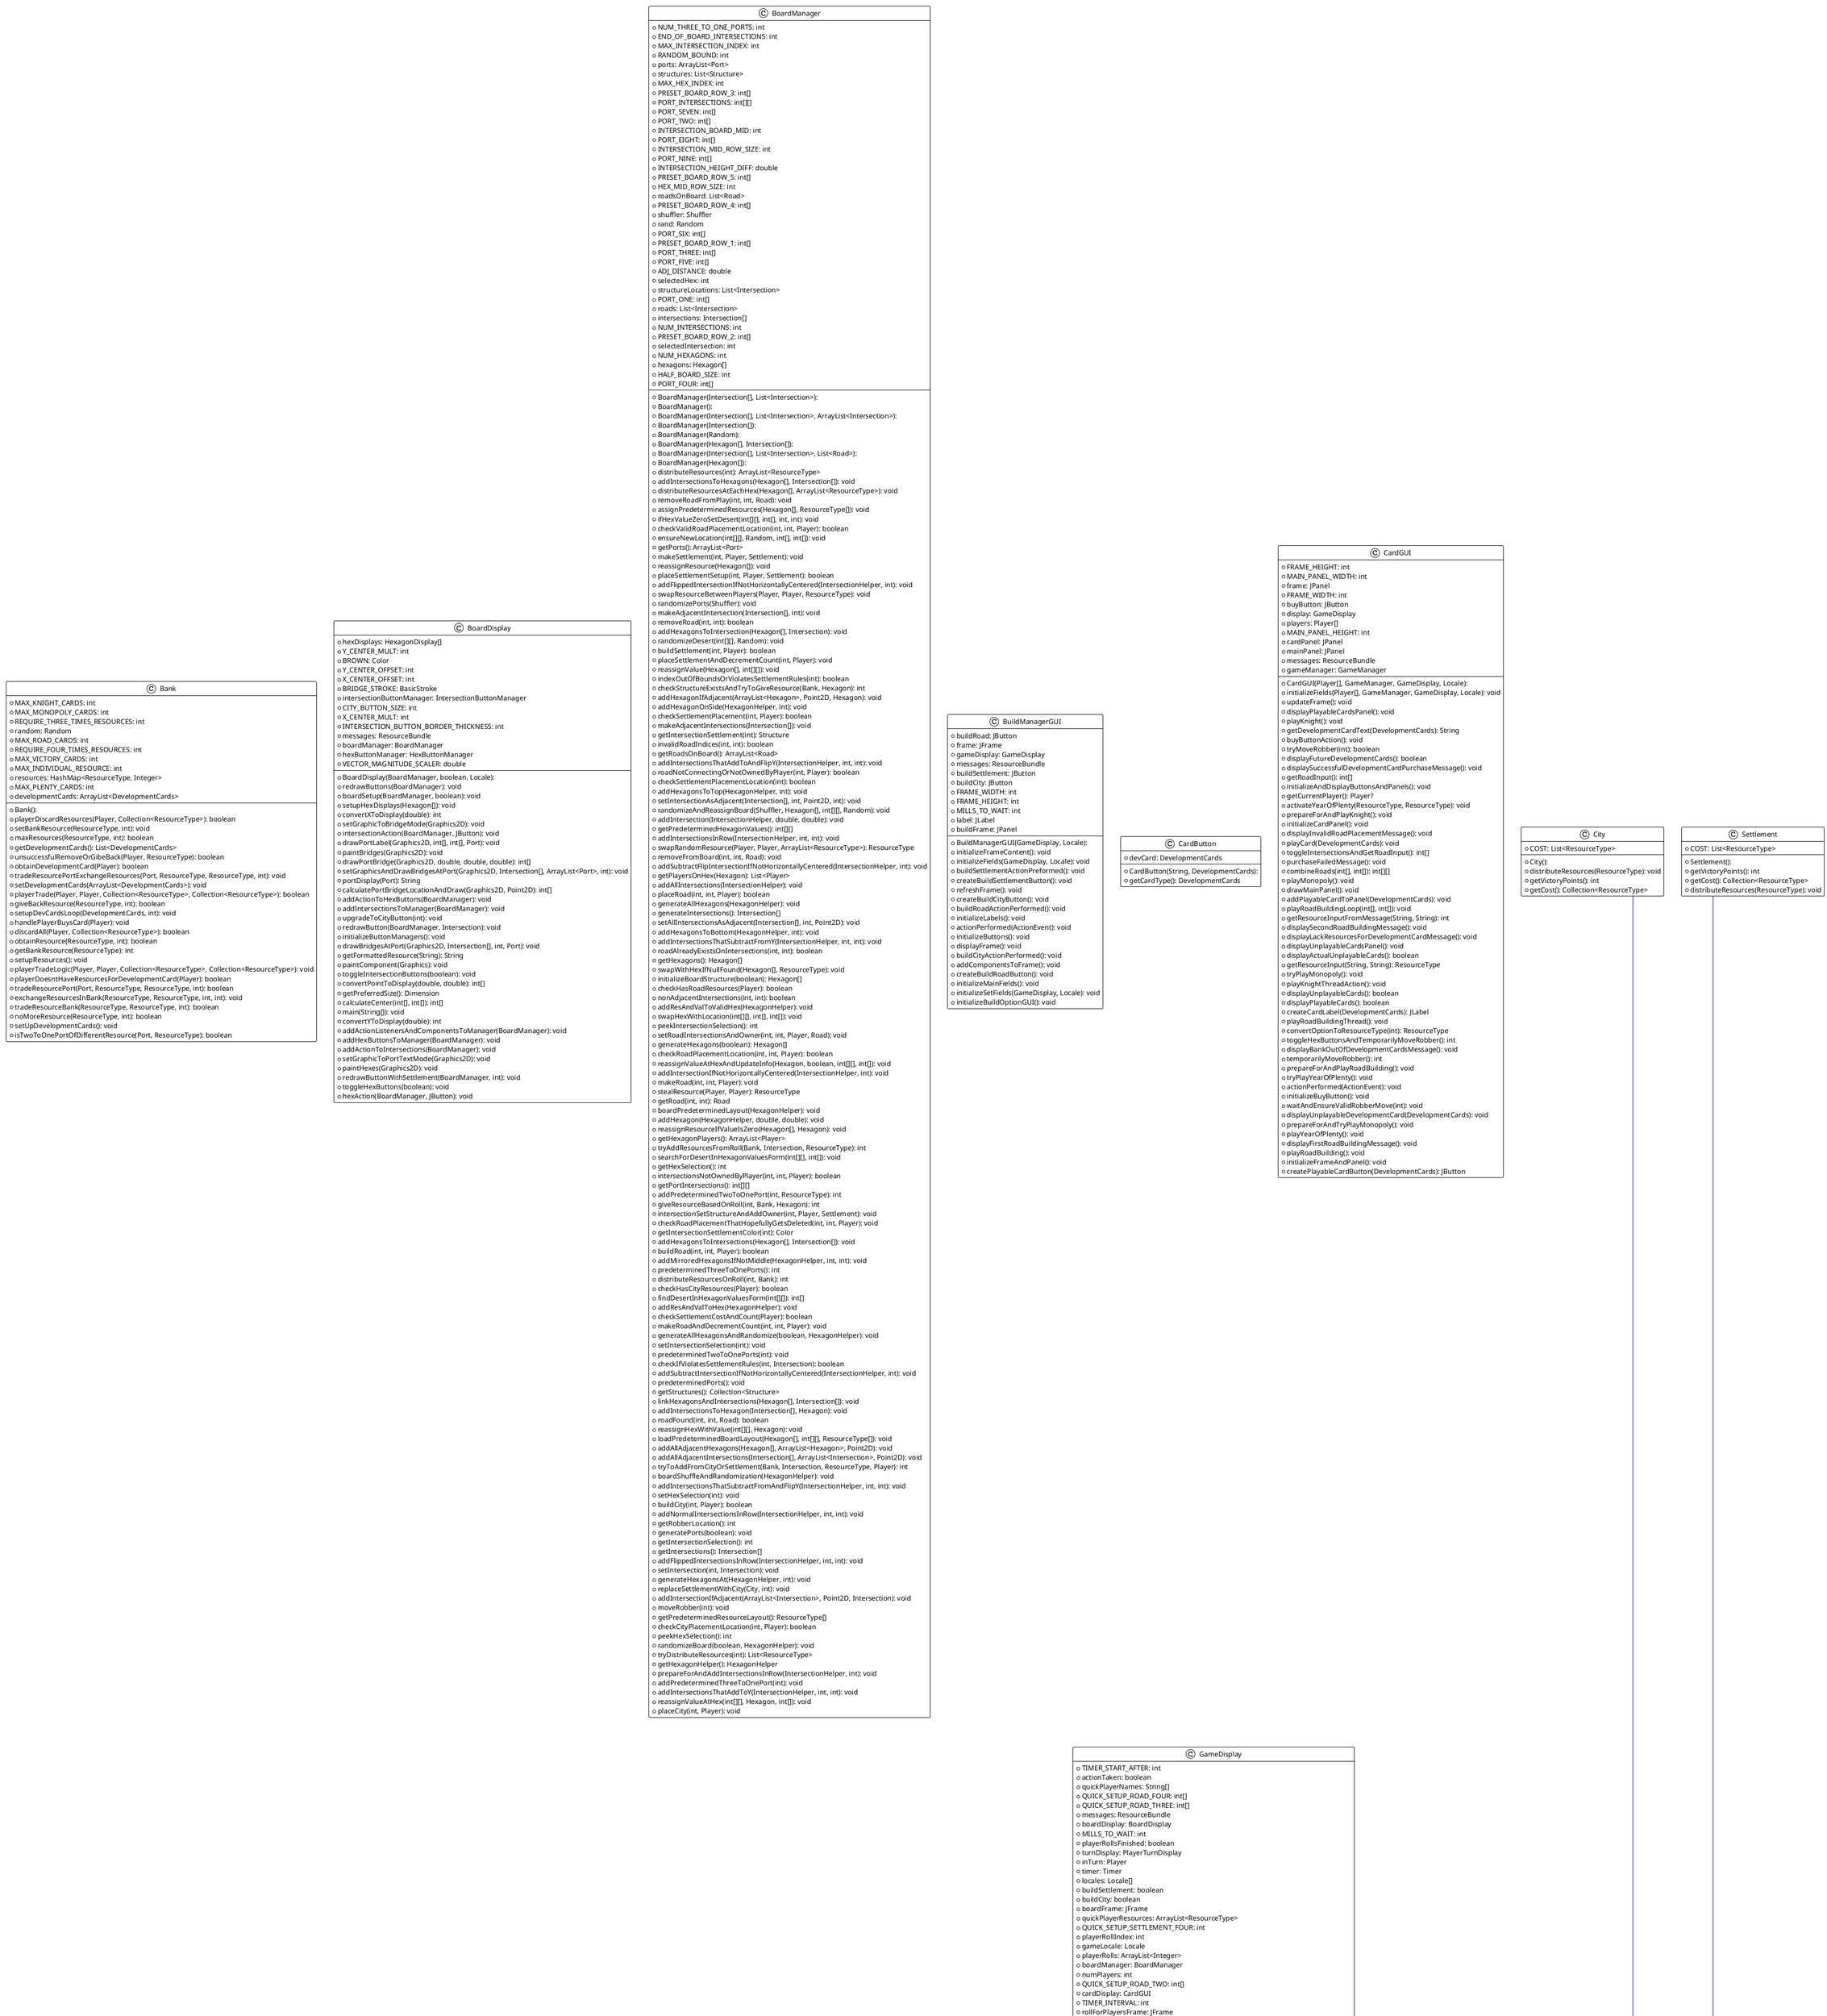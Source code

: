 @startuml

!theme plain
top to bottom direction
skinparam linetype ortho

class Bank {
  + Bank(): 
  + MAX_KNIGHT_CARDS: int
  + MAX_MONOPOLY_CARDS: int
  + REQUIRE_THREE_TIMES_RESOURCES: int
  + random: Random
  + MAX_ROAD_CARDS: int
  + REQUIRE_FOUR_TIMES_RESOURCES: int
  + MAX_VICTORY_CARDS: int
  + MAX_INDIVIDUAL_RESOURCE: int
  + resources: HashMap<ResourceType, Integer>
  + MAX_PLENTY_CARDS: int
  + developmentCards: ArrayList<DevelopmentCards>
  + playerDiscardResources(Player, Collection<ResourceType>): boolean
  + setBankResource(ResourceType, int): void
  + maxResources(ResourceType, int): boolean
  + getDevelopmentCards(): List<DevelopmentCards>
  + unsuccessfulRemoveOrGibeBack(Player, ResourceType): boolean
  + obtainDevelopmentCard(Player): boolean
  + tradeResourcePortExchangeResources(Port, ResourceType, ResourceType, int): void
  + setDevelopmentCards(ArrayList<DevelopmentCards>): void
  + playerTrade(Player, Player, Collection<ResourceType>, Collection<ResourceType>): boolean
  + giveBackResource(ResourceType, int): boolean
  + setupDevCardsLoop(DevelopmentCards, int): void
  + handlePlayerBuysCard(Player): void
  + discardAll(Player, Collection<ResourceType>): boolean
  + obtainResource(ResourceType, int): boolean
  + getBankResource(ResourceType): int
  + setupResources(): void
  + playerTradeLogic(Player, Player, Collection<ResourceType>, Collection<ResourceType>): void
  + playerDoesntHaveResourcesForDevelopmentCard(Player): boolean
  + tradeResourcePort(Port, ResourceType, ResourceType, int): boolean
  + exchangeResourcesInBank(ResourceType, ResourceType, int, int): void
  + tradeResourceBank(ResourceType, ResourceType, int): boolean
  + noMoreResource(ResourceType, int): boolean
  + setUpDevelopmentCards(): void
  + isTwoToOnePortOfDifferentResource(Port, ResourceType): boolean
}
class BoardDisplay {
  + BoardDisplay(BoardManager, boolean, Locale): 
  + hexDisplays: HexagonDisplay[]
  + Y_CENTER_MULT: int
  + BROWN: Color
  + Y_CENTER_OFFSET: int
  + X_CENTER_OFFSET: int
  + BRIDGE_STROKE: BasicStroke
  + intersectionButtonManager: IntersectionButtonManager
  + CITY_BUTTON_SIZE: int
  + X_CENTER_MULT: int
  + INTERSECTION_BUTTON_BORDER_THICKNESS: int
  + messages: ResourceBundle
  + boardManager: BoardManager
  + hexButtonManager: HexButtonManager
  + VECTOR_MAGNITUDE_SCALER: double
  + redrawButtons(BoardManager): void
  + boardSetup(BoardManager, boolean): void
  + setupHexDisplays(Hexagon[]): void
  + convertXToDisplay(double): int
  + setGraphicToBridgeMode(Graphics2D): void
  + intersectionAction(BoardManager, JButton): void
  + drawPortLabel(Graphics2D, int[], int[], Port): void
  + paintBridges(Graphics2D): void
  + drawPortBridge(Graphics2D, double, double, double): int[]
  + setGraphicsAndDrawBridgesAtPort(Graphics2D, Intersection[], ArrayList<Port>, int): void
  + portDisplay(Port): String
  + calculatePortBridgeLocationAndDraw(Graphics2D, Point2D): int[]
  + addActionToHexButtons(BoardManager): void
  + addIntersectionsToManager(BoardManager): void
  + upgradeToCityButton(int): void
  + redrawButton(BoardManager, Intersection): void
  + initializeButtonManagers(): void
  + drawBridgesAtPort(Graphics2D, Intersection[], int, Port): void
  + getFormattedResource(String): String
  + paintComponent(Graphics): void
  + toggleIntersectionButtons(boolean): void
  + convertPointToDisplay(double, double): int[]
  + getPreferredSize(): Dimension
  + calculateCenter(int[], int[]): int[]
  + main(String[]): void
  + convertYToDisplay(double): int
  + addActionListenersAndComponentsToManager(BoardManager): void
  + addHexButtonsToManager(BoardManager): void
  + addActionToIntersections(BoardManager): void
  + setGraphicToPortTextMode(Graphics2D): void
  + paintHexes(Graphics2D): void
  + redrawButtonWithSettlement(BoardManager, int): void
  + toggleHexButtons(boolean): void
  + hexAction(BoardManager, JButton): void
}
class BoardManager {
  + BoardManager(Intersection[], List<Intersection>): 
  + BoardManager(): 
  + BoardManager(Intersection[], List<Intersection>, ArrayList<Intersection>): 
  + BoardManager(Intersection[]): 
  + BoardManager(Random): 
  + BoardManager(Hexagon[], Intersection[]): 
  + BoardManager(Intersection[], List<Intersection>, List<Road>): 
  + BoardManager(Hexagon[]): 
  + NUM_THREE_TO_ONE_PORTS: int
  + END_OF_BOARD_INTERSECTIONS: int
  + MAX_INTERSECTION_INDEX: int
  + RANDOM_BOUND: int
  + ports: ArrayList<Port>
  + structures: List<Structure>
  + MAX_HEX_INDEX: int
  + PRESET_BOARD_ROW_3: int[]
  + PORT_INTERSECTIONS: int[][]
  + PORT_SEVEN: int[]
  + PORT_TWO: int[]
  + INTERSECTION_BOARD_MID: int
  + PORT_EIGHT: int[]
  + INTERSECTION_MID_ROW_SIZE: int
  + PORT_NINE: int[]
  + INTERSECTION_HEIGHT_DIFF: double
  + PRESET_BOARD_ROW_5: int[]
  + HEX_MID_ROW_SIZE: int
  + roadsOnBoard: List<Road>
  + PRESET_BOARD_ROW_4: int[]
  + shuffler: Shuffler
  + rand: Random
  + PORT_SIX: int[]
  + PRESET_BOARD_ROW_1: int[]
  + PORT_THREE: int[]
  + PORT_FIVE: int[]
  + ADJ_DISTANCE: double
  + selectedHex: int
  + structureLocations: List<Intersection>
  + PORT_ONE: int[]
  + roads: List<Intersection>
  + intersections: Intersection[]
  + NUM_INTERSECTIONS: int
  + PRESET_BOARD_ROW_2: int[]
  + selectedIntersection: int
  + NUM_HEXAGONS: int
  + hexagons: Hexagon[]
  + HALF_BOARD_SIZE: int
  + PORT_FOUR: int[]
  + distributeResources(int): ArrayList<ResourceType>
  + addIntersectionsToHexagons(Hexagon[], Intersection[]): void
  + distributeResourcesAtEachHex(Hexagon[], ArrayList<ResourceType>): void
  + removeRoadFromPlay(int, int, Road): void
  + assignPredeterminedResources(Hexagon[], ResourceType[]): void
  + ifHexValueZeroSetDesert(int[][], int[], int, int): void
  + checkValidRoadPlacementLocation(int, int, Player): boolean
  + ensureNewLocation(int[][], Random, int[], int[]): void
  + getPorts(): ArrayList<Port>
  + makeSettlement(int, Player, Settlement): void
  + reassignResource(Hexagon[]): void
  + placeSettlementSetup(int, Player, Settlement): boolean
  + addFlippedIntersectionIfNotHorizontallyCentered(IntersectionHelper, int): void
  + swapResourceBetweenPlayers(Player, Player, ResourceType): void
  + randomizePorts(Shuffler): void
  + makeAdjacentIntersection(Intersection[], int): void
  + removeRoad(int, int): boolean
  + addHexagonsToIntersection(Hexagon[], Intersection): void
  + randomizeDesert(int[][], Random): void
  + buildSettlement(int, Player): boolean
  + placeSettlementAndDecrementCount(int, Player): void
  + reassignValue(Hexagon[], int[][]): void
  + indexOutOfBoundsOrViolatesSettlementRules(int): boolean
  + checkStructureExistsAndTryToGiveResource(Bank, Hexagon): int
  + addHexagonIfAdjacent(ArrayList<Hexagon>, Point2D, Hexagon): void
  + addHexagonOnSide(HexagonHelper, int): void
  + checkSettlementPlacement(int, Player): boolean
  + makeAdjacentIntersections(Intersection[]): void
  + getIntersectionSettlement(int): Structure
  + invalidRoadIndices(int, int): boolean
  + getRoadsOnBoard(): ArrayList<Road>
  + addIntersectionsThatAddToAndFlipY(IntersectionHelper, int, int): void
  + roadNotConnectingOrNotOwnedByPlayer(int, Player): boolean
  + checkSettlementPlacementLocation(int): boolean
  + addHexagonsToTop(HexagonHelper, int): void
  + setIntersectionAsAdjacent(Intersection[], int, Point2D, int): void
  + randomizeAndReassignBoard(Shuffler, Hexagon[], int[][], Random): void
  + addIntersection(IntersectionHelper, double, double): void
  + getPredeterminedHexagonValues(): int[][]
  + addIntersectionsInRow(IntersectionHelper, int, int): void
  + swapRandomResource(Player, Player, ArrayList<ResourceType>): ResourceType
  + removeFromBoard(int, int, Road): void
  + addSubtractFlipIntersectionIfNotHorizontallyCentered(IntersectionHelper, int): void
  + getPlayersOnHex(Hexagon): List<Player>
  + addAllIntersections(IntersectionHelper): void
  + placeRoad(int, int, Player): boolean
  + generateAllHexagons(HexagonHelper): void
  + generateIntersections(): Intersection[]
  + setAllIntersectionsAsAdjacent(Intersection[], int, Point2D): void
  + addHexagonsToBottom(HexagonHelper, int): void
  + addIntersectionsThatSubtractFromY(IntersectionHelper, int, int): void
  + roadAlreadyExistsOnIntersections(int, int): boolean
  + getHexagons(): Hexagon[]
  + swapWithHexIfNullFound(Hexagon[], ResourceType): void
  + initializeBoardStructure(boolean): Hexagon[]
  + checkHasRoadResources(Player): boolean
  + nonAdjacentIntersections(int, int): boolean
  + addResAndValToValidHex(HexagonHelper): void
  + swapHexWithLocation(int[][], int[], int[]): void
  + peekIntersectionSelection(): int
  + setRoadIntersectionsAndOwner(int, int, Player, Road): void
  + generateHexagons(boolean): Hexagon[]
  + checkRoadPlacementLocation(int, int, Player): boolean
  + reassignValueAtHexAndUpdateInfo(Hexagon, boolean, int[][], int[]): void
  + addIntersectionIfNotHorizontallyCentered(IntersectionHelper, int): void
  + makeRoad(int, int, Player): void
  + stealResource(Player, Player): ResourceType
  + getRoad(int, int): Road
  + boardPredeterminedLayout(HexagonHelper): void
  + addHexagon(HexagonHelper, double, double): void
  + reassignResourceIfValueIsZero(Hexagon[], Hexagon): void
  + getHexagonPlayers(): ArrayList<Player>
  + tryAddResourcesFromRoll(Bank, Intersection, ResourceType): int
  + searchForDesertInHexagonValuesForm(int[][], int[]): void
  + getHexSelection(): int
  + intersectionsNotOwnedByPlayer(int, int, Player): boolean
  + getPortIntersections(): int[][]
  + addPredeterminedTwoToOnePort(int, ResourceType): int
  + giveResourceBasedOnRoll(int, Bank, Hexagon): int
  + intersectionSetStructureAndAddOwner(int, Player, Settlement): void
  + checkRoadPlacementThatHopefullyGetsDeleted(int, int, Player): void
  + getIntersectionSettlementColor(int): Color
  + addHexagonsToIntersections(Hexagon[], Intersection[]): void
  + buildRoad(int, int, Player): boolean
  + addMirroredHexagonsIfNotMiddle(HexagonHelper, int, int): void
  + predeterminedThreeToOnePorts(): int
  + distributeResourcesOnRoll(int, Bank): int
  + checkHasCityResources(Player): boolean
  + findDesertInHexagonValuesForm(int[][]): int[]
  + addResAndValToHex(HexagonHelper): void
  + checkSettlementCostAndCount(Player): boolean
  + makeRoadAndDecrementCount(int, int, Player): void
  + generateAllHexagonsAndRandomize(boolean, HexagonHelper): void
  + setIntersectionSelection(int): void
  + predeterminedTwoToOnePorts(int): void
  + checkIfViolatesSettlementRules(int, Intersection): boolean
  + addSubtractIntersectionIfNotHorizontallyCentered(IntersectionHelper, int): void
  + predeterminedPorts(): void
  + getStructures(): Collection<Structure>
  + linkHexagonsAndIntersections(Hexagon[], Intersection[]): void
  + addIntersectionsToHexagon(Intersection[], Hexagon): void
  + roadFound(int, int, Road): boolean
  + reassignHexWithValue(int[][], Hexagon): void
  + loadPredeterminedBoardLayout(Hexagon[], int[][], ResourceType[]): void
  + addAllAdjacentHexagons(Hexagon[], ArrayList<Hexagon>, Point2D): void
  + addAllAdjacentIntersections(Intersection[], ArrayList<Intersection>, Point2D): void
  + tryToAddFromCityOrSettlement(Bank, Intersection, ResourceType, Player): int
  + boardShuffleAndRandomization(HexagonHelper): void
  + addIntersectionsThatSubtractFromAndFlipY(IntersectionHelper, int, int): void
  + setHexSelection(int): void
  + buildCity(int, Player): boolean
  + addNormalIntersectionsInRow(IntersectionHelper, int, int): void
  + getRobberLocation(): int
  + generatePorts(boolean): void
  + getIntersectionSelection(): int
  + getIntersections(): Intersection[]
  + addFlippedIntersectionsInRow(IntersectionHelper, int, int): void
  + setIntersection(int, Intersection): void
  + generateHexagonsAt(HexagonHelper, int): void
  + replaceSettlementWithCity(City, int): void
  + addIntersectionIfAdjacent(ArrayList<Intersection>, Point2D, Intersection): void
  + moveRobber(int): void
  + getPredeterminedResourceLayout(): ResourceType[]
  + checkCityPlacementLocation(int, Player): boolean
  + peekHexSelection(): int
  + randomizeBoard(boolean, HexagonHelper): void
  + tryDistributeResources(int): List<ResourceType>
  + getHexagonHelper(): HexagonHelper
  + prepareForAndAddIntersectionsInRow(IntersectionHelper, int): void
  + addPredeterminedThreeToOnePort(int): void
  + addIntersectionsThatAddToY(IntersectionHelper, int, int): void
  + reassignValueAtHex(int[][], Hexagon, int[]): void
  + placeCity(int, Player): void
}
class BuildManagerGUI {
  + BuildManagerGUI(GameDisplay, Locale): 
  + buildRoad: JButton
  + frame: JFrame
  + gameDisplay: GameDisplay
  + messages: ResourceBundle
  + buildSettlement: JButton
  + buildCity: JButton
  + FRAME_WIDTH: int
  + FRAME_HEIGHT: int
  + MILLS_TO_WAIT: int
  + label: JLabel
  + buildFrame: JPanel
  + initializeFrameContent(): void
  + initializeFields(GameDisplay, Locale): void
  + buildSettlementActionPreformed(): void
  + createBuildSettlementButton(): void
  + refreshFrame(): void
  + createBuildCityButton(): void
  + buildRoadActionPerformed(): void
  + initializeLabels(): void
  + actionPerformed(ActionEvent): void
  + initializeButtons(): void
  + displayFrame(): void
  + buildCityActionPerformed(): void
  + addComponentsToFrame(): void
  + createBuildRoadButton(): void
  + initializeMainFields(): void
  + initializeSetFields(GameDisplay, Locale): void
  + initializeBuildOptionGUI(): void
}
class CardButton {
  + CardButton(String, DevelopmentCards): 
  + devCard: DevelopmentCards
  + getCardType(): DevelopmentCards
}
class CardGUI {
  + CardGUI(Player[], GameManager, GameDisplay, Locale): 
  + FRAME_HEIGHT: int
  + MAIN_PANEL_WIDTH: int
  + frame: JPanel
  + FRAME_WIDTH: int
  + buyButton: JButton
  + display: GameDisplay
  + players: Player[]
  + MAIN_PANEL_HEIGHT: int
  + cardPanel: JPanel
  + mainPanel: JPanel
  + messages: ResourceBundle
  + gameManager: GameManager
  + initializeFields(Player[], GameManager, GameDisplay, Locale): void
  + updateFrame(): void
  + displayPlayableCardsPanel(): void
  + playKnight(): void
  + getDevelopmentCardText(DevelopmentCards): String
  + buyButtonAction(): void
  + tryMoveRobber(int): boolean
  + displayFutureDevelopmentCards(): boolean
  + displaySuccessfulDevelopmentCardPurchaseMessage(): void
  + getRoadInput(): int[]
  + initializeAndDisplayButtonsAndPanels(): void
  + getCurrentPlayer(): Player?
  + activateYearOfPlenty(ResourceType, ResourceType): void
  + prepareForAndPlayKnight(): void
  + initializeCardPanel(): void
  + displayInvalidRoadPlacementMessage(): void
  + playCard(DevelopmentCards): void
  + toggleIntersectionsAndGetRoadInput(): int[]
  + purchaseFailedMessage(): void
  + combineRoads(int[], int[]): int[][]
  + playMonopoly(): void
  + drawMainPanel(): void
  + addPlayableCardToPanel(DevelopmentCards): void
  + playRoadBuildingLoop(int[], int[]): void
  + getResourceInputFromMessage(String, String): int
  + displaySecondRoadBuildingMessage(): void
  + displayLackResourcesForDevelopmentCardMessage(): void
  + displayUnplayableCardsPanel(): void
  + displayActualUnplayableCards(): boolean
  + getResourceInput(String, String): ResourceType
  + tryPlayMonopoly(): void
  + playKnightThreadAction(): void
  + displayUnplayableCards(): boolean
  + displayPlayableCards(): boolean
  + createCardLabel(DevelopmentCards): JLabel
  + playRoadBuildingThread(): void
  + convertOptionToResourceType(int): ResourceType
  + toggleHexButtonsAndTemporarilyMoveRobber(): int
  + displayBankOutOfDevelopmentCardsMessage(): void
  + temporarilyMoveRobber(): int
  + prepareForAndPlayRoadBuilding(): void
  + tryPlayYearOfPlenty(): void
  + actionPerformed(ActionEvent): void
  + initializeBuyButton(): void
  + waitAndEnsureValidRobberMove(int): void
  + displayUnplayableDevelopmentCard(DevelopmentCards): void
  + prepareForAndTryPlayMonopoly(): void
  + playYearOfPlenty(): void
  + displayFirstRoadBuildingMessage(): void
  + playRoadBuilding(): void
  + initializeFrameAndPanel(): void
  + createPlayableCardButton(DevelopmentCards): JButton
}
class City {
  + City(): 
  + COST: List<ResourceType>
  + distributeResources(ResourceType): void
  + getVictoryPoints(): int
  + getCost(): Collection<ResourceType>
}
class ColorPickerDisplay {
  + ColorPickerDisplay(int, Locale): 
  + messages: ResourceBundle
  + colorArray: Color[]
  + colorsPicked: int
  + getUserColor(): Color
  + chooseColor(): Color
  + colorSelectMessage(): Color
  + colorArrayContains(Color): boolean
  + colorSelectionErrorMessage(): Color
}
class DevelopmentCardManager {
  + DevelopmentCardManager(Player[], Bank, BoardManager): 
  + board: BoardManager
  + largestArmyOwner: Player
  + MAX_HEX_INDEX: int
  + players: Player[]
  + MIN_ROADS_FOR_LONGEST: int
  + longestRoadOwner: Player
  + MIN_FOR_ARMY: int
  + bank: Bank
  + AT_LEAST_THREE_UNIQUE_INTERSECTIONS: int
  + validateHasKnightCard(Player): void
  + dfsSetCurrentToNext(DFSPackage, int, SearchState, Intersection): void
  + packageSetup(Intersection, Player, HashSet<Intersection>): DFSPackage
  + playYearOfPlenty(Player, ResourceType, ResourceType): Collection<ResourceType>
  + validateHexIndexRange(int): void
  + addResourcesToPlayer(Player, ResourceType, ResourceType): void
  + findLongestRoad(Player[], Road[]): boolean
  + getNumPlayedKnights(Player): int
  + validatePlayKnight(Player, Player, int): boolean
  + validateRobberNotOnHexAlready(int): void
  + checkIfInsufficientResources(ResourceType, ResourceType): boolean
  + validatePlayRoadBuilding(int[][]): void
  + playKnight(Player, Player, int): ResourceType
  + ensureValidPlayerForHex(Player, int, ArrayList<Player>): void
  + dfs(DFSPackage, int, SearchState): void
  + noPlayerToStealFrom(Player): void
  + longestRoadDecision(SearchState): boolean
  + updateLargestArmy(Player): void
  + longestRoadInnerInnerLoop(Player, SearchState, Intersection): void
  + getLongestRoadOwner(): Player
  + checkNoMoreResourceForEach(ResourceType, ResourceType): boolean
  + placementFails(Player, int[][]): boolean
  + moveRobberAndGetPlayersOnHex(int): ArrayList<Player>
  + preprocessStates(Player, Road, SearchState): void
  + validateTargetPlayerOnNewHex(Player, int): boolean
  + getMostKnightsPlayed(): int
  + getLargestArmyOwner(): Player
  + playRoadBuilding(Player, int[][]): boolean
  + initializeDFS(Intersection, Player, HashSet<Intersection>, DFSPackage): void
  + setStateHelper(int, Player, SearchState): void
  + placeRoadBuildingRoads(Player, int[][]): boolean
  + moveRobberBackAndErrorIfPlayerNotOnHex(Player, int, ArrayList<Player>): void
  + preprocessInnerLoop(Player[], Road, SearchState): void
  + dfsOuterLoop(DFSPackage, int, SearchState): void
  + dfsInnerLoop(DFSPackage, Road, int, SearchState): void
  + setState(int, Player, SearchState): void
  + makeIntersectionSet(int[][]): HashSet<Integer>
  + longestRoadInnerLoop(Player, SearchState): void
  + longestRoadLoop(Player[], SearchState): void
  + setLargestArmyOwner(Player): void
  + getPossibleStolenResource(Player, Player, boolean): ResourceType
  + preprocessRoads(Player[], Road[], SearchState): void
  + playMonopoly(Player, ResourceType): Collection<ResourceType>
  + setLongestRoadOwner(Player): void
  + checkSecondRoadPlacement(Player, int[][]): boolean
}
enum DevelopmentCards << enumeration >> {
  + DevelopmentCards(): 
  + KNIGHT: 
  + ROAD: 
  + PLENTY: 
  + MONOPOLY: 
  + VICTORY: 
  + valueOf(String): DevelopmentCards
  + values(): DevelopmentCards[]
}
class DiceManager {
  + DiceManager(int): 
  + DICE_MAX_ROLL: int
  + DICE_MIN_ROLL: int
  + lastRoll: int
  + random: Random
  + dice: int[]
  + playerHasRolledDice: boolean
  + getCurrentDiceRoll(Random): int
  + updateDice(Random): void
  + getDie(int): int
  + rollAllDice(Random): int
  + getIndividualDiceRolls(): int[]
  + hasPlayerRolledDice(): boolean
  + rollAllDice(): int
  + getNumDice(): int
  + getSumOfDice(): int
  + getCurrentDiceRoll(): int
  + getDie(int, Random): int
  + invalidateDice(): void
  + rollDiceIfNotRolled(Random): void
}
class DicePanel {
  + DicePanel(Player[], GameManager, Locale): 
  + diceManager: DiceManager
  + DICE_GRIDBAG_Y_POSITION: int
  + diceLabels: JLabel[]
  + buttonsToEnable: ArrayList<JButton>
  + DICE_ROW: int
  + SMALL_INSET_PADDING: int
  + DICE_SMALL_PADDING: int
  + DICE_LARGE_PADDING: int
  + players: Player[]
  + PLAYER_SMALL_INSET_PADDING: int
  + rollDiceButton: JButton
  + gameManager: GameManager
  + DICE_IMAGE_HEIGHT: int
  + DICE_BOTTOM_GRID_BAG_WIDTH: int
  + PLAYER_LARGE_INSET_PADDING: int
  + DICE_GRIDBAG_X_POSITION: int
  + DICE_IMAGE_WIDTH: int
  + LARGE_INSET_PADDING: int
  + messages: ResourceBundle
  + getDiceImageIcon(int): ImageIcon
  + generateDiceConstraints(int): GridBagConstraints
  + addDiceLabelsIfNull(int, ImageIcon): void
  + updateDiceImages(): void
  + setDiceButtonWeightAndInsetsConstraints(GridBagConstraints): void
  + main(String[]): void
  + resetButtons(): void
  + initializeSetFields(Player[], GameManager, Locale): void
  + enableButtons(): void
  + tryLoadDiceImage(int): BufferedImage
  + setDiceGridConstraints(int, GridBagConstraints): void
  + adjustLeftDicePadding(int): int
  + addDiceButtonAndLabels(GameManager): void
  + loadDiceImage(int): BufferedImage
  + rollDiceButtonAction(): void
  + addDiceButton(): void
  + addButtonsToEnable(JButton[]): void
  + getBufferedImage(int): BufferedImage
  + setDiceButtonGridConstraints(GridBagConstraints): void
  + updateDiceImage(int, int): void
  + setDiceConstraints(int, GridBagConstraints): void
  + setDiceInsetAndAnchorConstraints(GridBagConstraints, int): void
  + scaleAndSetDiceImage(int, int): void
}
class GameDisplay {
  + GameDisplay(boolean): 
  + TIMER_START_AFTER: int
  + actionTaken: boolean
  + quickPlayerNames: String[]
  + QUICK_SETUP_ROAD_FOUR: int[]
  + QUICK_SETUP_ROAD_THREE: int[]
  + messages: ResourceBundle
  + boardDisplay: BoardDisplay
  + MILLS_TO_WAIT: int
  + playerRollsFinished: boolean
  + turnDisplay: PlayerTurnDisplay
  + inTurn: Player
  + timer: Timer
  + locales: Locale[]
  + buildSettlement: boolean
  + buildCity: boolean
  + boardFrame: JFrame
  + quickPlayerResources: ArrayList<ResourceType>
  + QUICK_SETUP_SETTLEMENT_FOUR: int
  + playerRollIndex: int
  + gameLocale: Locale
  + playerRolls: ArrayList<Integer>
  + boardManager: BoardManager
  + numPlayers: int
  + QUICK_SETUP_ROAD_TWO: int[]
  + cardDisplay: CardGUI
  + TIMER_INTERVAL: int
  + rollForPlayersFrame: JFrame
  + QUICK_SETUP_ROAD_ONE: int[]
  + QUICK_SETUP_SETTLEMENT_THREE: int
  + QUICK_SETUP_SETTLEMENT_ONE: int
  + QUICK_SETUP_SETTLEMENT_TWO: int
  + ROBBER_ROLL: int
  + buildRoad: boolean
  + diceManager: DiceManager
  + gameManager: GameManager
  + players: Player[]
  + dicePanel: DicePanel
  + playersStats: PlayersStatsGUI
  + RESOURCE_BUNDLE: String
  + colorPickerDisplay: ColorPickerDisplay
  + quickPlayerColors: Color[]
  + toggleIntersectionButtons(boolean): void
  + gameWonMessage(Player): void
  + repaintBoardHexes(): void
  + placeRoad(Player, int, int): boolean
  + handleResourceDistributionOnRoll(): void
  + getNewPlayerNameAfterErrorMessage(): String
  + initialBoardSetupSecondSettlementAndRoadPlacement(Player[]): void
  + buildCityMessage(): void
  + handlePlayersRobberDiscard(): void
  + getPlayerNumMessageAfterError(): String
  + mainGameLoop(): void
  + setNewPlayerOrder(ArrayList<Player>): void
  + waitForPlayerRolls(): void
  + handleCityAction(Player): void
  + repaintButtons(): void
  + setupPlayer(int): void
  + sleepForInput(): void
  + addPlayerLabelAndDicePanelToFrame(): void
  + getAndTrySettlementPlacement(Player, boolean): boolean
  + tryBuildCity(Player): void
  + placeSecondInitialQuickSetupSettlements(): void
  + doSingleTurnAndSetupForNextTurnIfGameNotOver(): boolean
  + initialBoardSetup(Player[]): void
  + getAndTryRoadPlacement(Player): boolean
  + invalidSettlementPlacementMessage(): void
  + doQuickOrNormalSetup(boolean): void
  + actionPerformed(ActionEvent): void
  + quickSetup(): void
  + createRollForPlayerFrame(): void
  + waitForTurnOver(Player): void
  + handleMoveRobber(): void
  + handleRobberActions(Player): void
  + placeSettlement(Player, boolean, int): boolean
  + getPlayerName(int): String
  + addSecondaryDisplaysToFrame(): void
  + setupTimer(): void
  + setupPlayers(): void
  + startPlayerRobberDiscardAndWaitForSuccess(int): void
  + getIntersectionButtonSelection(): int
  + handleRoadAction(Player): void
  + getPlayerNameMessage(int): String
  + handlePlayerRobberDiscard(int): void
  + getUniquePlayerRoll(): void
  + getPlayerNumMessage(): String
  + addPlayersToStealFromToMap(Player, ArrayList<Player>, Map<String, Player>): void
  + invalidCityPlacementMessage(): void
  + getPlayerToStealFrom(Player): Player
  + invalidRoadPlacementDisplay(): void
  + runGame(): void
  + setupLanguage(): void
  + handleSettlementAction(Player): void
  + initAndDisplaySecondaryDisplays(): void
  + updatePlayerInfoForTurn(Player): void
  + setupForFirstTurn(): void
  + quickSetupPlayers(): void
  + chooseQuickSetup(): boolean
  + initialBoardSetupFirstSettlementAndRoadPlacement(Player[]): void
  + initBoard(): void
  + normalSetup(): void
  + initializeRollForPlayersFrameAndDicePanel(): void
  + addConfirmButtonToFrame(): void
  + singleTurn(Player): void
  + initialRoadDisplay(int, String): void
  + placeSecondInitialQuickSetupRoads(): void
  + moveRobberMessage(): void
  + tryRoadPlacement(Player, int, int): boolean
  + placeQuickSetupStructures(): void
  + getFormattedResourceStolen(String): String
  + placeFirstInitialQuickSetupSettlements(): void
  + buildSettlementMessage(): void
  + addBoardDisplayToFrame(): void
  + tryStealResourceWithMessageToPlayers(Player, Player): void
  + displayRobberResourceStolenMessage(String, String): void
  + waitForHexSelection(): int
  + tryFirstSettlementAndRoadPlacement(Player[], int): void
  + trySecondRoadAndSettlementPlacement(Player[], int): void
  + invalidSettlementPlacementDisplay(): void
  + getFormattedDiscardMessage(int): String
  + setLanguage(String): void
  + sevenRolled(Player): void
  + waitForActionTaken(): void
  + initBoardDisplay(): void
  + getPlayerToStealFromMessage(String[]): String
  + trySettlementPlacement(Player, boolean, int): boolean
  + initialSettlementDisplay(int, String): void
  + hasInTurnWonTheGame(): void
  + buildRoad(Player, int, int): void
  + setupForNextPlayerRoll(): void
  + placeFirstInitialQuickSetupRoads(): void
  + rollForPlayerOrder(): void
  + handleActionOptions(Player): void
  + buildRoadMessage(): void
  + getSetupStyle(String[]): String
  + tryBuildSettlement(Player): void
  + getNameOfPlayerToSteal(Map<String, Player>): String
  + waitForRoadPlacement(Player): void
  + discardCardsMessage(int): void
  + waitForSettlementPlacement(Player, boolean): void
  + invalidPlayerNameMessage(): void
  + setupPlayerMap(Player): Map<String, Player>
  + setup(boolean): void
  + displayRobberNoPlayersToStealFrom(): void
  + sevenRolledMessage(): void
  + setPlayerRollsFinished(): void
  + tryRobberMovement(): boolean
  + quickSetupPlayer(int): void
  + displayRobberPlacementError(): void
  + waitForIntersectionButtonSelection(): void
  + repaintBoard(): void
  + initializeSecondaryDisplays(): void
  + getFormattedStructureMessage(String, String): String
  + initBoardFrame(): void
  + tryBuildRoad(Player): void
  + stealResourceWithMessageToPlayers(Player, Player): void
  + waitForDiceRoll(GameManager): int
  + initializeGameAndBoardManager(int): void
  + confirmRollButtonAction(): void
  + invalidRoadPlacementMessage(): void
  + getPlayerByName(String): Player?
  + getPlayerNum(): int
  + toggleHexButtons(boolean): void
  + handlePlayerSetup(boolean): void
  + formatResourceStolenMessage(String, String): String
  + getFormattedPlayerMessage(String, int): String
  + tryMainGameLoop(): void
}
class GameManager {
  + GameManager(): 
  + GameManager(int): 
  + GameManager(int, BoardManager, DevelopmentCardManager): 
  + GameManager(int, BoardManager): 
  + GameManager(Player[], BoardManager): 
  + GameManager(DevelopmentCardManager, Player[], BoardManager, Bank): 
  + GameManager(Player[], BoardManager, Bank): 
  + GameManager(Player[], BoardManager, Bank, DiceManager): 
  + diceManager: DiceManager
  + SCORE_TO_WIN: int
  + numPlayers: int
  + MULTIPLE_OF_FOUR: int
  + inTurn: Player
  + boardManager: BoardManager
  + MIN_PLAYERS: int
  + inTurnIndex: int
  + gameOver: boolean
  + players: Player[]
  + MAX_INTERSECTION_INDEX: int
  + MAX_PLAYERS: int
  + bank: Bank
  + cardManager: DevelopmentCardManager
  + MAX_HEX_INDEX: int
  + getNumVictoryCards(Player): int
  + getCurrentDiceRoll(): int
  + setPlayer(int, Player): boolean
  + getStructureVictoryPoints(BoardManager, Player): int
  + buildRoad(int, int, Player): boolean
  + playYearOfPlenty(ResourceType, ResourceType): Collection<ResourceType>
  + reorderPlayersBasedOnDice(int[], ArrayList<Integer>, ArrayList<Player>): Player[]
  + setBankResource(ResourceType, int): void
  + distributeResourcesToPlayer(Player, List<ResourceType>): void
  + removePlayerResource(ResourceType, int): void
  + calculateVictoryPointsForPlayer(BoardManager, Player): int
  + calculateVictoryPointsForPlayer(Player): int
  + getFutureDevelopmentCards(): Collection<DevelopmentCards>
  + setInTurnPlayer(int): void
  + buyDevelopmentCard(): boolean
  + validateIntersectionRange(int): void
  + setTurnOrder(int[]): Player[]
  + placeInitialSettlement(int, Player): void
  + getNumPlayers(): int
  + validateNumPlayerRange(int): void
  + getRobberLocation(): int
  + getLongestRoadPoints(Player): int
  + buildSettlement(int, Player): boolean
  + playerDiscardResources(Player, Collection<ResourceType>): boolean
  + getPlayers(): Player[]
  + placeRoad(int, int, Player): void
  + validateDifferentIntersections(int, int): void
  + initializeBoardStructure(boolean): Hexagon[]
  + getUnplayableDevelopmentCards(): Collection<DevelopmentCards>
  + getIntersections(): Intersection[]
  + ensureNumPlayersEqualsDiceRollsLength(int[]): void
  + tryRobberSteal(Player, Player): ResourceType
  + isInTurnPlayer(Player): boolean
  + setNumPlayers(int): int
  + setNextPlayerInTurn(): int
  + decrementResourcesFromBank(Collection<ResourceType>): void
  + doTradeWithPort(Port, ResourceType, ResourceType, int): void
  + distributeResourcesOnRoll(int): int
  + playerTradeWithPort(Port, ResourceType, ResourceType, int): boolean
  + getNumberCardsToDiscard(Player): int
  + currentPlayerHasSufficientResources(Collection<ResourceType>): boolean
  + getHexagonPlayers(): ArrayList<Player>
  + portCheck(Port, ResourceType, ResourceType, int): boolean
  + validateResourcesToDistribute(List<ResourceType>): void
  + findLongestRoad(): void
  + getDevelopmentCardsInBank(): Collection<DevelopmentCards>
  + playKnight(Player, int): boolean
  + validateRobberIsntAlreadyOnHex(int): void
  + playerTradeWithBank(ResourceType, ResourceType, int): boolean
  + givenPlayerHasSufficientResources(Collection<ResourceType>, Player): boolean
  + getLargestArmyPoints(Player): int
  + moveRobber(int): void
  + playRoadBuildingCard(int[][]): boolean
  + giveBackResource(ResourceType, int): boolean
  + addPlayerResource(ResourceType, int): void
  + doTradeWithBank(ResourceType, ResourceType, int): void
  + playMonopolyCard(ResourceType): Collection<ResourceType>
  + ensureNumPlayersAndDiceRollsNotZero(int[]): void
  + getBankResource(ResourceType): int
  + playerTrade(Player, Collection<ResourceType>, Collection<ResourceType>): boolean
  + isGameOver(): boolean
  + ensureValidSetTurnOrder(int[]): void
  + validatePlayerHasResourcesToSteal(Player): void
  + buildCity(int, Player): boolean
  + validateMoveRobberLocation(int): void
  + getPlayableDevelopmentCards(): Collection<DevelopmentCards>
  + validateRobberSteal(Player): void
  + giveInitialResources(int, Player): void
  + isValidRatio(PortTradeRatio, int): boolean
  + removeResourcesFromPlayerAndGiveBackToBank(Collection<ResourceType>, Player): void
}
class GameOverException {
  + GameOverException(): 
}
class GameRunner {
  + GameRunner(): 
  + main(String[]): void
}
class HexActionListener {
  + HexActionListener(int, HexButtonManager): 
  + hexIndex: int
  + manager: HexButtonManager
  + actionPerformed(ActionEvent): void
}
class HexButton {
  + HexButton(String): 
  + hexagon: Polygon
  + paint: boolean
  + BORDER_WIDTH: int
  + NUM_POINTS: int
  + serialVersionUID: long
  + createHexagon(int, int, int): void
  + setBorderPathColor(Graphics): void
  + paintBorder(Graphics): void
  + contains(Point): boolean
  + processMouseEvent(MouseEvent): void
  + paintComponent(Graphics): void
  + setBounds(Rectangle): void
  + contains(int, int): boolean
  + setBounds(int, int, int, int): void
  + setSize(Dimension): void
  + setSize(int, int): void
  + calculateCoords(): void
}
class HexButtonManager {
  + HexButtonManager(): 
  + THREE: int
  + selectedHex: int
  + BUTTON_SIZE: int
  + hexButtons: ArrayList<JButton>
  + addButtonActionListener(int, JButton): void
  + createHexButton(Point2D, int): JButton
  + setSelectedHex(int): void
  + hexButtonSetBounds(Point2D, JButton): void
  + setButtonContents(JButton): void
  + enableHexButtons(boolean): void
  + getSelectedHex(): int
}
class Hexagon {
  + Hexagon(Point2D, int): 
  + hasRobber: boolean
  + center: Point2D
  + uniqueIndex: int
  + intersections: Intersection[]
  + isDesert: boolean
  + resource: ResourceType
  + value: int
  + NUMBER_OF_INTERSECTIONS: int
  + setHasRobber(boolean): void
  + getIsDesert(): boolean
  + setDesert(boolean): void
  + getValue(): int
  + getHasRobber(): boolean
  + setIntersections(Intersection[]): void
  + getResource(): ResourceType
  + setValue(int): void
  + getIntersections(): Intersection[]
  + getUniqueIndex(): int
  + setResource(ResourceType): void
  + getCenter(): Point2D
}
class HexagonDisplay {
  + HexagonDisplay(Hexagon, boolean): 
  + HEX_BORDER_RADIUS: int
  + OVAL_HEIGHT: int
  + BOTTOM_RIGHT: int
  + hexBoundaryPathToDraw: Polygon
  + HEX_150_DEGREES: int
  + HALF_CIRCLE_DEGREES: int
  + hex: Hexagon
  + borderColor: int[]
  + TOP_RIGHT: int
  + woolColor: int[]
  + MIDDLE_LEFT: int
  + roadsToDraw: ArrayList<Road>
  + HEX_RADIUS: int
  + HEX_STROKE_WIDTH: int
  + TEXT_OFFSET_Y: int
  + lumberColor: int[]
  + TEXT_OFFSET_X: int
  + OVAL_WIDTH: int
  + TOP_LEFT: int
  + HEXAGON_BORDER_ADDON: int
  + hexToDraw: Polygon
  + desertColor: int[]
  + displayUnique: boolean
  + OVAL_OFFSET: int
  + BOTTOM_LEFT: int
  + HEX_BOUNDARY_STROKE_WIDTH: int
  + grainColor: int[]
  + displayCenter: Point2D
  + HEX_30_DEGREES: int
  + MIDDLE_RIGHT: int
  + brickColor: int[]
  + HEX_90_DEGREES: int
  + LABEL_FONT_SIZE: int
  + oreColor: int[]
  + HEX_NUM_SIDES: int
  + getLeftHexIndex(double): Integer
  + calculateRoadCenter(Point2D[], Point2D): Point2D
  + findRoadsToDraw(HashSet<Road>): void
  + findAllRoadsToDraw(): void
  + drawHexLabel(Graphics2D): void
  + convertValidResourceToColor(ResourceType): Color
  + getRoadIntersectionsCenters(Road): Point2D[]
  + drawHexShape(Graphics2D): void
  + drawHexRobber(Graphics2D): void
  + checkIfRoadHasIntersections(Road, boolean[]): void
  + getHexLabelColor(String): Color
  + initializeDisplayCenter(Hexagon): void
  + drawRoadLineUsingHexSideIndices(Graphics2D, int, int): void
  + drawIndividualRoadLine(Graphics2D, Road): void
  + determineHexSideFromAveragePoint(Point2D): int
  + generateHexagonPoints(Point2D, int, Polygon): void
  + getRelativeRoadCenter(Graphics2D, Road): Point2D
  + degreesToRadian(double): double
  + generateHexagon(Point2D, int): Polygon
  + getColorFromResource(): Color
  + drawRoadLine(Graphics2D): void
  + setFontAndColor(Graphics2D, Color): void
  + displayHexText(Graphics2D, Color, String): void
  + drawPathAroundHexagon(Graphics2D): void
  + checkAndAddIfRoadToDraw(Road): void
  + getRightHexIndex(double): Integer
  + drawInnerHexagon(Graphics2D): void
  + generateSide(Point2D, int, int): Point2D
  + drawHexRobberIfHasRobber(Graphics2D): void
}
class Intersection {
  + Intersection(Point2D, int): 
  + center: Point2D
  + hexagons: Hexagon[]
  + adjacentIntersections: List<Integer>
  + roads: HashSet<Road>
  + uniqueIndex: int
  + owners: HashSet<Player>
  + port: Port
  + structure: Structure
  + setPort(Port): void
  + ownedByThisPlayer(Player): boolean
  + getCenter(): Point2D
  + setRoads(Road): void
  + setStructure(Structure): void
  + setOwner(Player): void
  + getHexagons(): Hexagon[]
  + getPort(): Port
  + getUniqueIndex(): int
  + removeRoad(Road): void
  + getAdjacentIntersections(): List<Integer>
  + getRoads(): HashSet<Road>
  + addAdjacentIntersection(int): void
  + setHexagons(Hexagon[]): void
  + getStructure(): Structure
  + notEnemySettlement(Player): boolean
}
class IntersectionActionListener {
  + IntersectionActionListener(int, IntersectionButtonManager): 
  + intersectionIndex: int
  + manager: IntersectionButtonManager
  + actionPerformed(ActionEvent): void
}
class IntersectionButtonManager {
  + IntersectionButtonManager(): 
  + BUTTON_HEIGHT: int
  + selectedIntersection: int
  + intersectionButtons: ArrayList<JButton>
  + BUTTON_WIDTH: int
  + enableIntersectionButtons(boolean): void
  + intersectionButtonSetBounds(Point2D, JButton): void
  + setSelectedIntersection(int): void
  + createIntersectionButton(Point2D, int): JButton
  + getSelectedIntersection(): int
  + intersectionButtonSetup(Point2D, int, JButton): void
  + intersectionButtonSetupActionListener(int, JButton): void
  + intersectionButtonSetContent(Point2D, JButton): void
}
class Player {
  + Player(Color, String, Collection<ResourceType>): 
  + SETTLEMENTS_AFTER_SETUP: int
  + ROADS_AFTER_SETUP: int
  + developmentCards: Collection<DevelopmentCards>
  + numRoads: int
  + playerColor: Color
  + unplayableDevelopmentCards: ArrayList<DevelopmentCards>
  + MAX_RESOURCES: int
  + victoryPoints: int
  + MAX_HAND_SIZE_ROBBER: int
  + CITIES_AFTER_SETUP: int
  + futureDevelopmentCards: ArrayList<DevelopmentCards>
  + resources: Collection<ResourceType>
  + playerName: String
  + maxResources: int
  + devCardPlayed: boolean
  + numCities: int
  + numSettlements: int
  + setNumRoads(int): void
  + getResources(): Collection<ResourceType>
  + getNumCities(): int
  + hasDevelopmentCard(DevelopmentCards): boolean
  + setDevelopmentCardAsPlayed(DevelopmentCards): void
  + checkNumResource(): int
  + getNumRoads(): int
  + removeResource(ResourceType): boolean
  + getDevelopmentCards(): Collection<DevelopmentCards>
  + getUnplayableDevelopmentCards(): Collection<DevelopmentCards>
  + addResources(Collection<ResourceType>): void
  + getFutureDevelopmentCards(): Collection<DevelopmentCards>
  + getNumOwnedResource(ResourceType): int
  + getVictoryPoints(): int
  + setNumCities(int): void
  + setNumSettlements(int): void
  + getPlayerName(): String
  + startTurn(): void
  + isDevCardPlayed(): boolean
  + hasUnplayableDevelopmentCard(DevelopmentCards): boolean
  + initializeEmptyCollections(Collection<ResourceType>): void
  + setVictoryPoints(int): void
  + getNumSettlements(): int
  + addResource(ResourceType): void
  + getPlayerColor(): Color
  + setDevCardPlayed(): void
  + addDevelopmentCard(DevelopmentCards): void
  + hasResources(Collection<ResourceType>): boolean
}
class PlayerStatsGUI {
  + PlayerStatsGUI(Player, Locale): 
  + messages: ResourceBundle
  + LEFT_PANEL_ROWS: int
  + RIGHT_PANEL_ROWS: int
  + PLAYER_PANEL_HEIGHT: int
  + rightPanel: JPanel
  + RESOURCE_PANEL_WIDTH: int
  + player: Player
  + leftPanel: JPanel
  + RESOUCE_PANEL_HEIGHT: int
  + resourceDisplayPanel: JPanel
  + PLAYER_PANEL_WIDTH: int
  + playerNamePanel: JPanel
  + updateRightPanel(): void
  + initializePanels(): void
  + updateResourcesView(): void
  + setupPanels(): void
  + getNumPlayedKnights(): int
  + updatePanels(): void
  + updateLeftPanel(): void
  + setPanelSizes(): void
  + updatePlayerNamePanel(): void
  + updateLeftPanelInformation(): void
  + getResourceOrder(): ResourceType[]
  + initializeSetFields(Player, Locale): void
  + updateRightPanelInformation(): void
  + updatePlayerPanelInformation(): void
  + buildLeftPanelString(String, ResourceType): String
}
class PlayerTurnDisplay {
  + PlayerTurnDisplay(GameManager, GameDisplay, Player[], Locale): 
  + endTurnButton: JButton
  + players: Player[]
  + BOTTOM_ROW_BUTTON_INDEX: int
  + RIGHT_BUTTON_COLUMN: int
  + END_TURN_BUTTON_WIDTH: int
  + locale: Locale
  + LEFT_BUTTON_COLUMN: int
  + buildButton: JButton
  + gameDisplay: GameDisplay
  + frame: JPanel
  + playerNameLabel: JLabel
  + PLAYER_ACTION_BUTTON_WIDTH: int
  + tradeButton: JButton
  + CENTER_BUTTON_COLUMN_INDEX: int
  + gameManager: GameManager
  + TOP_ROW_BUTTON: int
  + panel: JPanel
  + messages: ResourceBundle
  + PLAYER_LABEL_WIDTH: int
  + PLAYER_LABEL_HEIGHT: int
  + turnEnded: boolean
  + PLAYER_SMALL_INSET_PADDING: int
  + dicePanel: DicePanel
  + LARGE_INSET_PADDING: int
  + CENTER_BUTTON_WIDTH: int
  + PLAYER_LARGE_INSET_PADDING: int
  + playerName: String
  + SMALL_INSET_PADDING: int
  + buildButtonAction(): void
  + initializeSwingUI(): void
  + setEndTurnButtonInsetsConstraints(GridBagConstraints): void
  + addBuildButton(GridBagConstraints): void
  + resetDicePanel(): void
  + setGridBagConstraints(GridBagConstraints, GridBagConstraintHelper): void
  + resetButtons(): void
  + setPlayerNameLabelConstraints(GridBagConstraints): void
  + enableButtons(): void
  + setFrameLayout(): void
  + attachActionListeners(): void
  + endTurnButtonAction(): void
  + initializeFields(): void
  + disableButtons(): void
  + updateUIForNewPlayer(Player): void
  + addEndTurnButton(GridBagConstraints): void
  + addPlayerLabel(GridBagConstraints): void
  + addPlayerButtons(GridBagConstraints): void
  + main(String[]): void
  + getPlayerNameTurn(String): String
  + tradeButtonAction(): void
  + addTradeButton(GridBagConstraints): void
  + initialize(): void
  + setTradeButtonAdditionalConstraints(GridBagConstraints): void
  + initializeRemainingFields(GameManager, Locale): void
  + resetContent(): void
  + addDicePanel(): void
  + isTurnOver(): boolean
  + initializePlayerNameLabel(): void
  + initializeConstructorFields(GameManager, GameDisplay, Player[], Locale): void
}
class PlayersStatsGUI {
  + PlayersStatsGUI(Player[], Locale): 
  + FRAME_HEIGHT: int
  + FRAME_WIDTH: int
  + frame: JPanel
  + players: Player[]
  + playerStatsGUIs: PlayerStatsGUI[]
  + locale: Locale
  + FRAME_X_OFFSET: int
  + initializeSetFields(Player[], Locale): void
  + initializeFrame(Player[]): void
  + initializePlayerGUI(Player[], int): void
  + updatePlayersStats(): void
  + initializePlayerGUIs(Player[]): void
}
class Port {
  + Port(PortTradeRatio, ResourceType): 
  + ratio: PortTradeRatio
  + resource: ResourceType
  + getResourceType(): ResourceType
  + getPortTradeRatio(): PortTradeRatio
}
enum PortTradeRatio << enumeration >> {
  + PortTradeRatio(int): 
  + THREE_TO_ONE: 
  + TWO_TO_ONE: 
  + value: int
  + values(): PortTradeRatio[]
  + valueOf(String): PortTradeRatio
  + getValue(): int
}
enum ResourceType << enumeration >> {
  + ResourceType(): 
  + BRICK: 
  + ORE: 
  + WOOL: 
  + GRAIN: 
  + LUMBER: 
  + valueOf(String): ResourceType
  + values(): ResourceType[]
}
class Road {
  + Road(): 
  + owner: Player
  + intersections: Intersection[]
  + COST: List<ResourceType>
  + isVisited: boolean
  + getOwner(): Player
  + getCost(): Collection<ResourceType>
  + setVisited(boolean): void
  + getOwnerColor(): Color
  + getIntersections(): Intersection[]
  + isVisited(): boolean
  + setOwner(Player): void
  + getIntersection(int): Intersection
  + getOtherIntersection(Intersection): Intersection
  + setIntersections(Intersection, Intersection): void
}
class Settlement {
  + Settlement(): 
  + COST: List<ResourceType>
  + getVictoryPoints(): int
  + getCost(): Collection<ResourceType>
  + distributeResources(ResourceType): void
}
class Shuffler {
  + Shuffler(): 
  + SIX_ADJACENT: int
  + ROBBER_TOKEN_TO_SKIP: int
  + hexagonValues: int[][]
  + numberTokens: ArrayList<Integer>
  + SINGLE_TWELVE_TOKEN: int
  + SINGLE_TWO_TOKEN: int
  + RESOURCES_WITH_THREE_OCCURRENCES: int
  + DUPLICATE_TOKEN_START: int
  + EIGHT_ADJACENT: int
  + NUM_THREE_PORT: int
  + portTokens: ArrayList<Port>
  + DUPLICATE_TOKEN_END: int
  + resourceTypes: ArrayList<ResourceType>
  + RESOURCES_WITH_FOUR_OCCURRENCES: int
  + getValidHexagonValueSwap(Random, int[]): void
  + createShuffledPortTokens(): ArrayList<Port>
  + initializeHexagonValuesToNegativeOne(): void
  + setHexagonValue(Hexagon): void
  + addSetupNumberTokens(ArrayList<Integer>): void
  + isValidSwap(int, int): boolean
  + getShuffledPortTokens(): ArrayList<Port>
  + createShuffledNumberTokens(): ArrayList<Integer>
  + addResourceWithFourOccurences(ArrayList<ResourceType>): void
  + addResourceWithThreeOccurrences(ArrayList<ResourceType>): void
  + swapHexagonValues(int, int, int, int): void
  + addTokenIfNotRobber(ArrayList<Integer>, int): void
  + hasAdjacentSixOrEight(int, int): boolean
  + addThreeRatioPortTokens(ArrayList<Port>): void
  + createShuffledResourceTypes(): ArrayList<ResourceType>
  + fixAdjacentNeighborSixOrEight(Random, int): boolean
  + setHexagonValues(Hexagon[]): void
  + getShuffledResourceTypes(): ArrayList<ResourceType>
  + isValidNeighbor(int, int, int, int): boolean
  + getShuffledNumberTokens(): ArrayList<Integer>
  + addTwoRatioPortTokens(ArrayList<Port>): void
  + ensureNoNeighborSixOrEight(Random): void
  + hasAdjacentSixOrEightAndSwap(Random, int, int): boolean
  + hasAdjacentSixOrEightCheck(int, int, int, int): boolean
  + swapCell(Random, int, int): void
  + fixAdjacencyIfSixOrEight(Random, int, int): boolean
  + getHexagonValues(Hexagon[]): int[][]
  + isHasNeighborSixOrEight(Random, boolean): boolean
}
class Structure {
  + Structure(): 
  + owner: Player
  + getVictoryPoints(): int
  + getOwner(): Player
  + setOwner(Player): void
  + distributeResources(ResourceType): void
}
class TradeManagerGUI {
  + TradeManagerGUI(Player, GameManager, Locale, int): 
  + TradeManagerGUI(Player[], GameManager, Locale): 
  + resourcesToTradeAway: Collection<ResourceType>
  + brickPanel: JPanel
  + bank: Bank
  + orePanel: JPanel
  + tradeBank: JButton
  + grainTradeRatio: TradeRatio
  + enterResources: JPanel
  + MULTIPLE_OF_FOUR: int
  + oreLabel: JLabel
  + validTradees: boolean[]
  + woolTradeRatio: TradeRatio
  + tradeOptionsLabel: JLabel
  + tradeAway: JButton
  + messages: ResourceBundle
  + lumber: JTextField
  + lumberTradeRatio: TradeRatio
  + MULTIPLE_OF_THREE: int
  + grainLabel: JLabel
  + brick: JTextField
  + brickLabel: JLabel
  + woolPanel: JPanel
  + grainPanel: JPanel
  + yesButtons: JButton[]
  + manager: GameManager
  + grain: JTextField
  + noButtons: JButton[]
  + resourceOrder: ResourceType[]
  + lumberPanel: JPanel
  + tradeFor: JButton
  + ore: JTextField
  + numDiscard: int
  + tradeOptions: JPanel
  + players: Player[]
  + frame: JFrame
  + brickTradeRatio: TradeRatio
  + MAX_SINGLE_RESOURCE: int
  + label: JLabel
  + oreTradeRatio: TradeRatio
  + wool: JTextField
  + resourcesDesired: Collection<ResourceType>
  + lumberLabel: JLabel
  + woolLabel: JLabel
  + discard: JButton
  + initializeBrickTextFieldPanel(): void
  + refreshFrame(): void
  + getPortIfOwnedByPlayer(Player, Port): boolean
  + initializeMainFields(): void
  + tradeTwoToOne(ResourceType, int, ResourceType): void
  + setValidPersonToTradeWith(Collection<ResourceType>, boolean[], int): void
  + displayInsufficientResourcesMessageAndDisposeFrame(): void
  + isNoButtonSelected(ActionEvent): boolean
  + addAmountOfResourceToCollection(ArrayList<ResourceType>, ResourceType, int): void
  + validResourcesAndAttemptTradeWithPortOrBank(ResourceType, int): void
  + initializeTradeOutGUI(boolean): void
  + getSelectedYesButton(ActionEvent): JButton
  + getPlayerByName(String): Player
  + attemptDiscardResources(): boolean
  + initializeJOptionsGUIComponents(int): void
  + insufficientResourcesToTrade(): boolean
  + getCorrespondingTradeRatio(ResourceType): TradeRatio
  + addResourceAmountsToResources(String[], ArrayList<ResourceType>): void
  + noResourcesSelected(): boolean
  + displayDiscardSuccessMessageAndReturnTrue(): boolean
  + displayInsufficientResourcesBankMessage(): void
  + tradeThreeToOne(ResourceType, int, ResourceType): void
  + noResourcesSelectedMessage(): void
  + discardFailMessage(): void
  + initializeLabels(boolean): void
  + main(String[]): void
  + initializeOptionalGUI(boolean): void
  + initializeTradeAwayButton(): void
  + nobodyWantsToTradeAndDisposeFrame(): void
  + isShowing(): boolean
  + displayInvalidResourceAmountMessageAndDisposeFrame(): void
  + initializeDiscardFields(Player, GameManager, Locale, int): void
  + addContentsToResourcePanel(JPanel, JLabel, JLabel, JTextField): void
  + tradeBankActionPerformed(): void
  + discardResources(): boolean
  + initializePassedInFields(GameManager, Player[], int, Locale): void
  + displayInsufficientResourcesMessageAndRefreshFrame(): void
  + initializeResourceLabels(): void
  + disableYesButtonForInvalidTradees(int, JButton): void
  + isMultipleOfRatio(TradeRatio, int): boolean
  + initializeGUI(boolean): void
  + getInTurnPlayer(): Player?
  + tradeWithBank(ResourceType, int, ResourceType): void
  + displayFrame(): void
  + initializeGrainTextFieldPanel(): void
  + addDiscardComponents(): void
  + addComponents(boolean): void
  + initializeTradeForButton(): void
  + tradeForActionPerformed(): void
  + initializeWoolTextFieldPanel(): void
  + getFormattedInsufficientResourcesMessage(int): String
  + initializeTradeOptionsGUI(): void
  + initializeLumberTextFieldPanel(): void
  + yesButtonActionPerformed(ActionEvent): void
  + displayDiscardFailMessageAndReturnFalse(): boolean
  + initializeTradeInGUI(): void
  + initializeDiscardButton(): void
  + addPlayerYesButton(int, JPanel): void
  + displayNoMoreThanOneResourceTypeSelectedForBankMessageAndDisposeFrame(): void
  + incorrectAmountToDiscard(): boolean
  + resetTextFields(): void
  + initializeTextFields(): void
  + addPlayersToTradePanel(int): void
  + addPlayerNoButton(int, JPanel): void
  + tradeWithPlayerFromButton(JButton): void
  + moreThanOneResourceType(int): boolean
  + isMultipleOf(int, int): boolean
  + newThreePort(): Port
  + attemptTradeWithPortOrBank(ResourceType, int, TradeRatio): void
  + displayNobodyWantsToTradeMessage(): void
  + initializeOreTextFieldPanel(): void
  + initializeTextFieldPanels(): void
  + insufficientResourcesMessage(int): void
  + convertResourceFieldsToCollection(): Collection<ResourceType>
  + getResourceAmountFromTextField(String): int
  + discardSuccessMessage(): void
  + initializeTradePanelsAndButtons(): void
  + checkStructureIsNullBeforePort(Player, Port, Intersection, Structure): boolean
  + addPlayerToTradePanel(int): void
  + addResourceFromTextFieldToCollection(String[], ArrayList<ResourceType>, int): void
  + actionPerformed(ActionEvent): void
  + ensureResourceRatioAndSingleType(int, TradeRatio): boolean
  + displayNotAMultipleOfTradeRatioMessageAndDisposeFrame(): void
  + displayInvalidResourceAmountMessage(): void
  + displayInsufficientResourcesBankMessageAndDisposeFrame(): void
  + samePortType(Port, Port): boolean
  + getResourceAndTradeWithBank(ResourceType, int, TradeRatio): void
  + discardCheckPlayerHasResources(): boolean
  + getValidPeopleToTradeWith(Collection<ResourceType>): boolean[]
  + noButtonActionPerformed(ActionEvent): void
  + tradeAwayActionPerformed(): void
  + checkForStructureBeforePort(Player, Port, Intersection): boolean
  + addTradeComponents(): void
  + newTwoPort(ResourceType): Port
  + displayInsufficientResourcesMessage(): void
  + getResourceTradeRatio(ResourceType): TradeRatio
  + notAMultipleOfRatio(int, TradeRatio): boolean
  + discardActionPerformed(): void
  + initializeTradeBankAndPortButton(): void
  + isYesButtonSelected(ActionEvent): boolean
  + tradeWithPortOrBank(ResourceType, int, TradeRatio, ResourceType): void
  + notAMultipleOfTradeRatioMessage(): void
  + playerOwnsStructureAndCorrectPort(Player, Port, Intersection, Structure): boolean
  + moreThanOneResourceTypeSelectedForBankMessage(): void
  + displayNoResourcesSelectedMessageAndDisposeFrame(): void
}
enum TradeRatio << enumeration >> {
  + TradeRatio(): 
  + FOUR_TO_ONE: 
  + THREE_TO_ONE: 
  + TWO_TO_ONE: 
  + valueOf(String): TradeRatio
  + values(): TradeRatio[]
}

City                        -[#000082,plain]-^  Structure                  
Settlement                  -[#000082,plain]-^  Structure                  
@enduml
